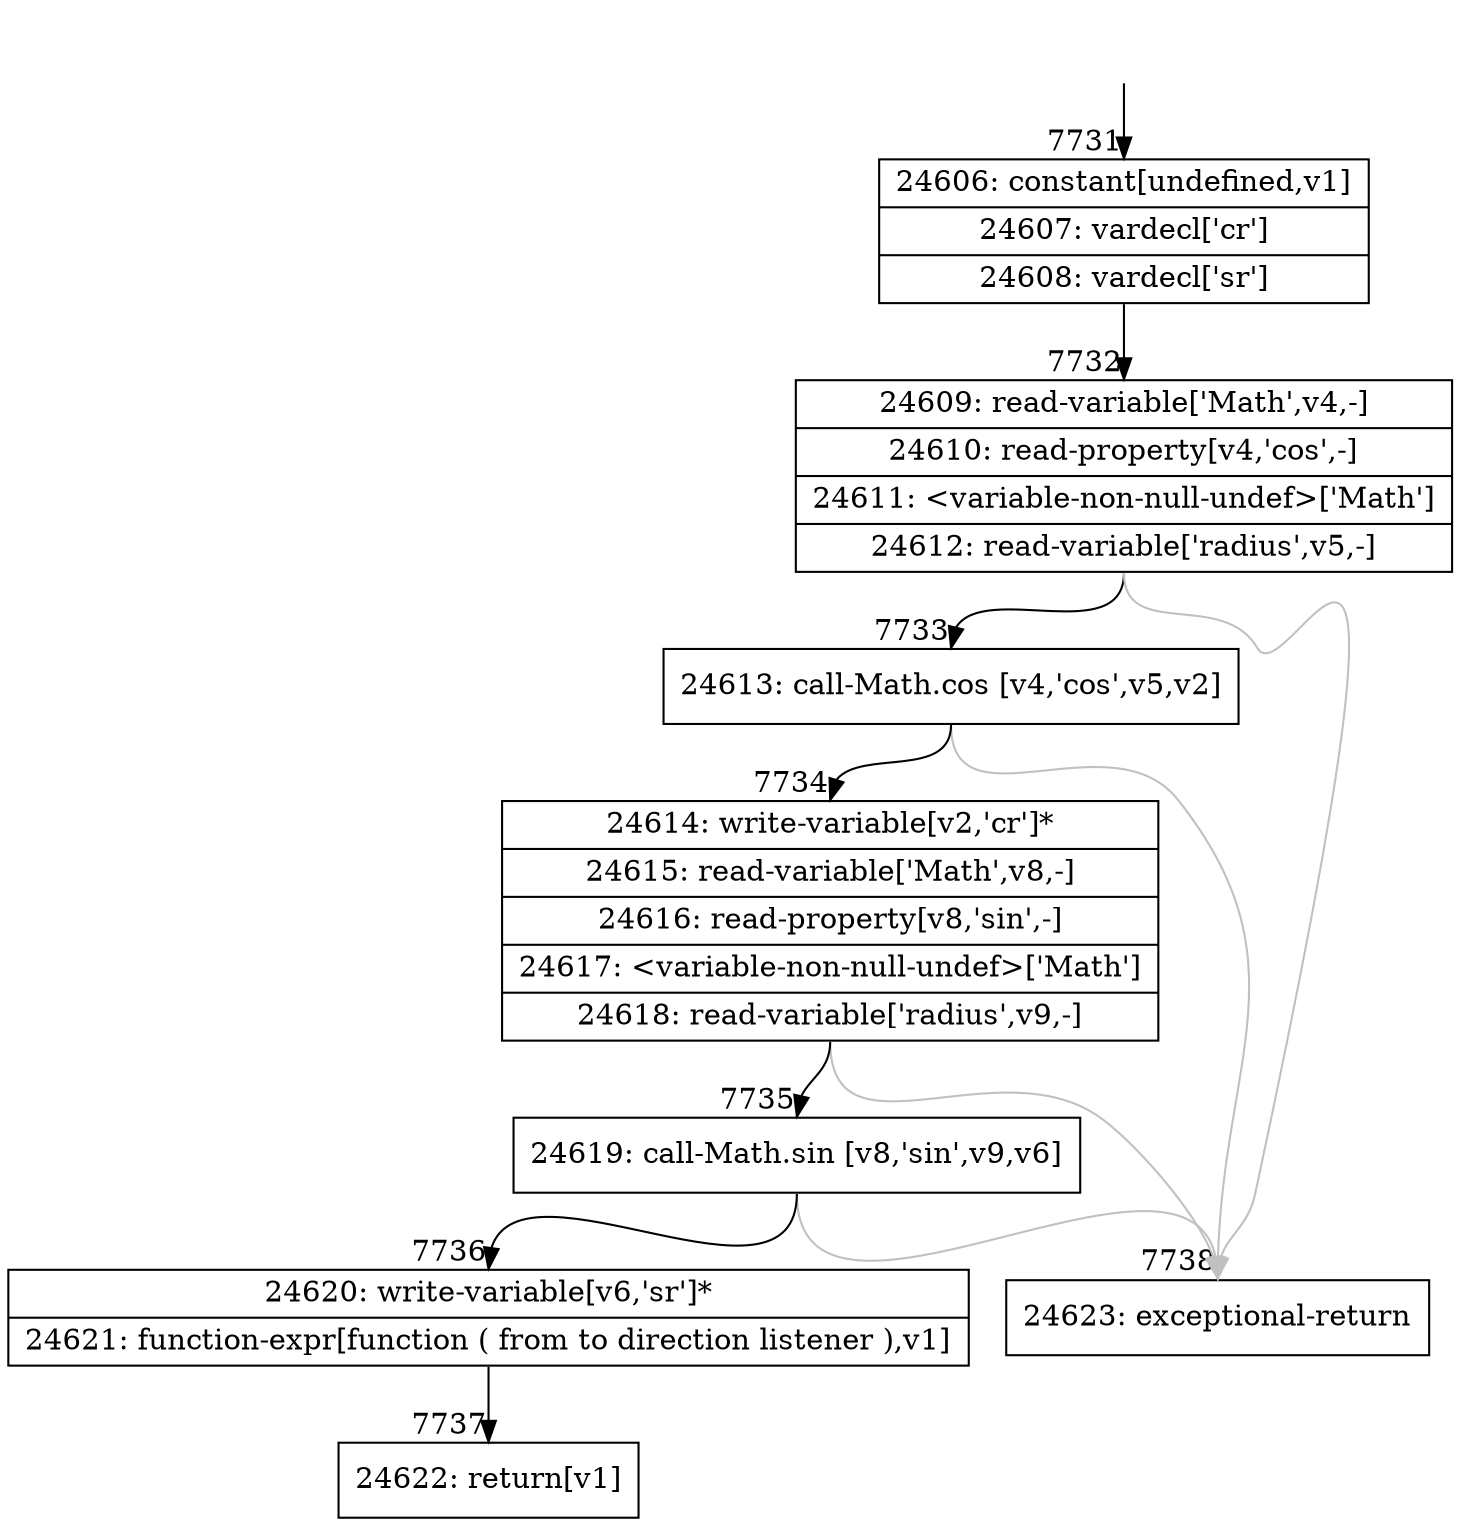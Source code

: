 digraph {
rankdir="TD"
BB_entry728[shape=none,label=""];
BB_entry728 -> BB7731 [tailport=s, headport=n, headlabel="    7731"]
BB7731 [shape=record label="{24606: constant[undefined,v1]|24607: vardecl['cr']|24608: vardecl['sr']}" ] 
BB7731 -> BB7732 [tailport=s, headport=n, headlabel="      7732"]
BB7732 [shape=record label="{24609: read-variable['Math',v4,-]|24610: read-property[v4,'cos',-]|24611: \<variable-non-null-undef\>['Math']|24612: read-variable['radius',v5,-]}" ] 
BB7732 -> BB7733 [tailport=s, headport=n, headlabel="      7733"]
BB7732 -> BB7738 [tailport=s, headport=n, color=gray, headlabel="      7738"]
BB7733 [shape=record label="{24613: call-Math.cos [v4,'cos',v5,v2]}" ] 
BB7733 -> BB7734 [tailport=s, headport=n, headlabel="      7734"]
BB7733 -> BB7738 [tailport=s, headport=n, color=gray]
BB7734 [shape=record label="{24614: write-variable[v2,'cr']*|24615: read-variable['Math',v8,-]|24616: read-property[v8,'sin',-]|24617: \<variable-non-null-undef\>['Math']|24618: read-variable['radius',v9,-]}" ] 
BB7734 -> BB7735 [tailport=s, headport=n, headlabel="      7735"]
BB7734 -> BB7738 [tailport=s, headport=n, color=gray]
BB7735 [shape=record label="{24619: call-Math.sin [v8,'sin',v9,v6]}" ] 
BB7735 -> BB7736 [tailport=s, headport=n, headlabel="      7736"]
BB7735 -> BB7738 [tailport=s, headport=n, color=gray]
BB7736 [shape=record label="{24620: write-variable[v6,'sr']*|24621: function-expr[function ( from to direction listener ),v1]}" ] 
BB7736 -> BB7737 [tailport=s, headport=n, headlabel="      7737"]
BB7737 [shape=record label="{24622: return[v1]}" ] 
BB7738 [shape=record label="{24623: exceptional-return}" ] 
//#$~ 4474
}
